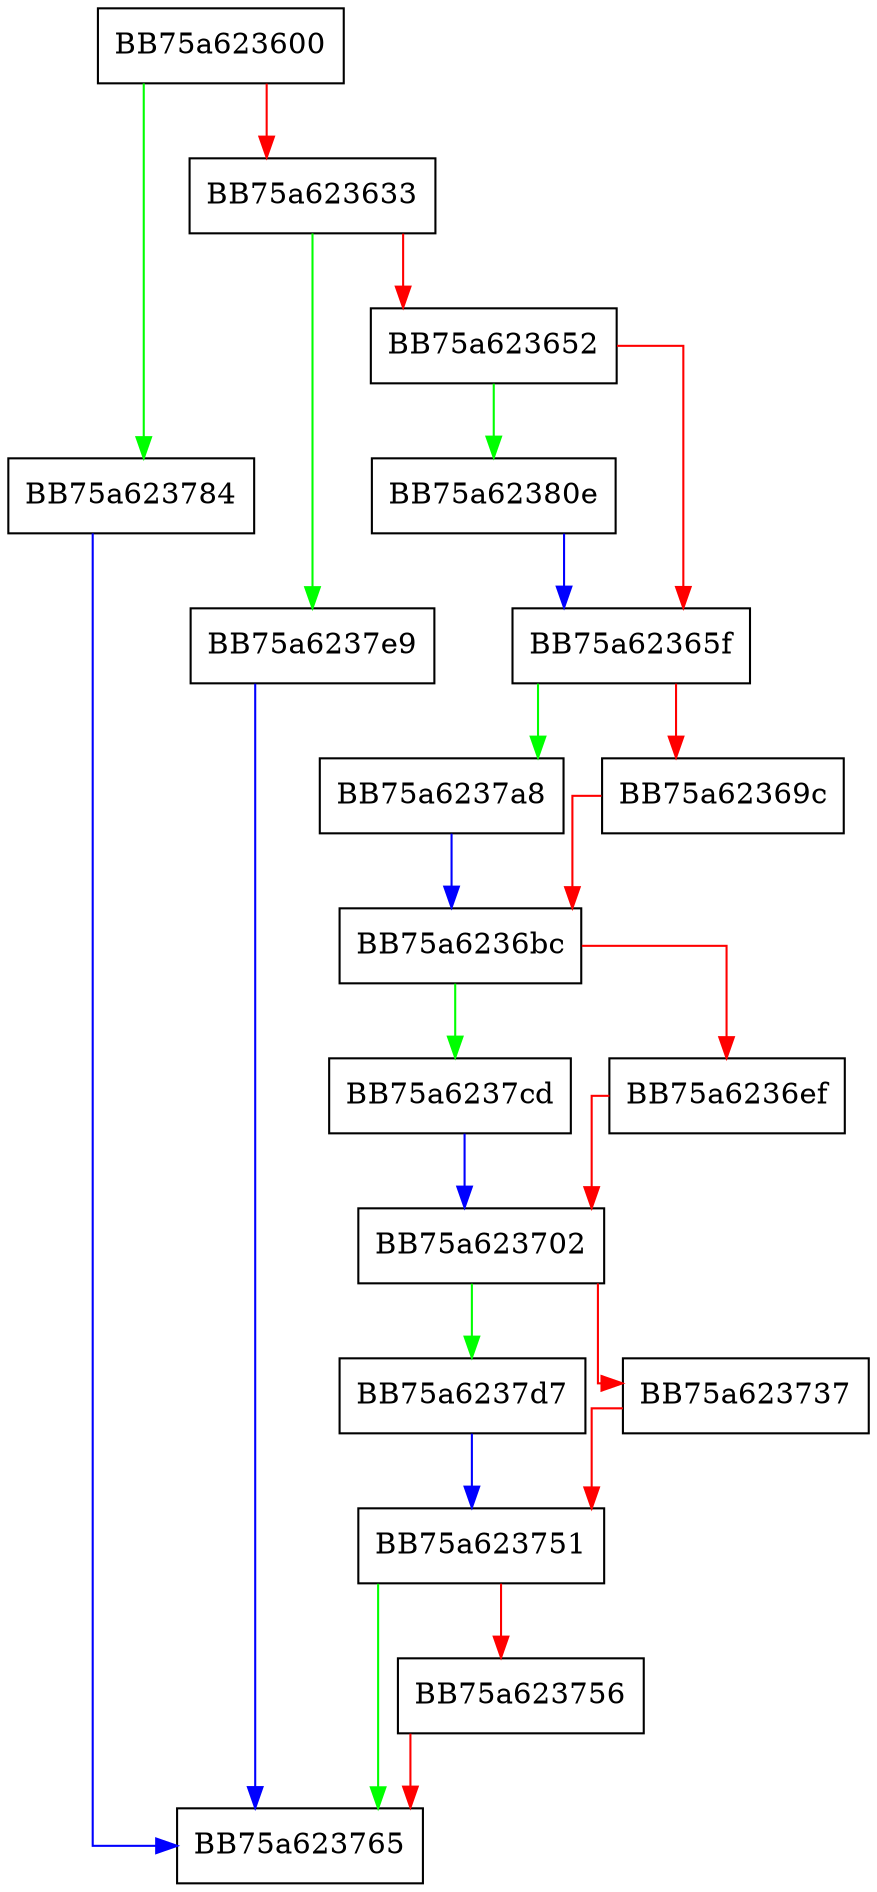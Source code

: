 digraph ServerStreamScanCallback {
  node [shape="box"];
  graph [splines=ortho];
  BB75a623600 -> BB75a623784 [color="green"];
  BB75a623600 -> BB75a623633 [color="red"];
  BB75a623633 -> BB75a6237e9 [color="green"];
  BB75a623633 -> BB75a623652 [color="red"];
  BB75a623652 -> BB75a62380e [color="green"];
  BB75a623652 -> BB75a62365f [color="red"];
  BB75a62365f -> BB75a6237a8 [color="green"];
  BB75a62365f -> BB75a62369c [color="red"];
  BB75a62369c -> BB75a6236bc [color="red"];
  BB75a6236bc -> BB75a6237cd [color="green"];
  BB75a6236bc -> BB75a6236ef [color="red"];
  BB75a6236ef -> BB75a623702 [color="red"];
  BB75a623702 -> BB75a6237d7 [color="green"];
  BB75a623702 -> BB75a623737 [color="red"];
  BB75a623737 -> BB75a623751 [color="red"];
  BB75a623751 -> BB75a623765 [color="green"];
  BB75a623751 -> BB75a623756 [color="red"];
  BB75a623756 -> BB75a623765 [color="red"];
  BB75a623784 -> BB75a623765 [color="blue"];
  BB75a6237a8 -> BB75a6236bc [color="blue"];
  BB75a6237cd -> BB75a623702 [color="blue"];
  BB75a6237d7 -> BB75a623751 [color="blue"];
  BB75a6237e9 -> BB75a623765 [color="blue"];
  BB75a62380e -> BB75a62365f [color="blue"];
}